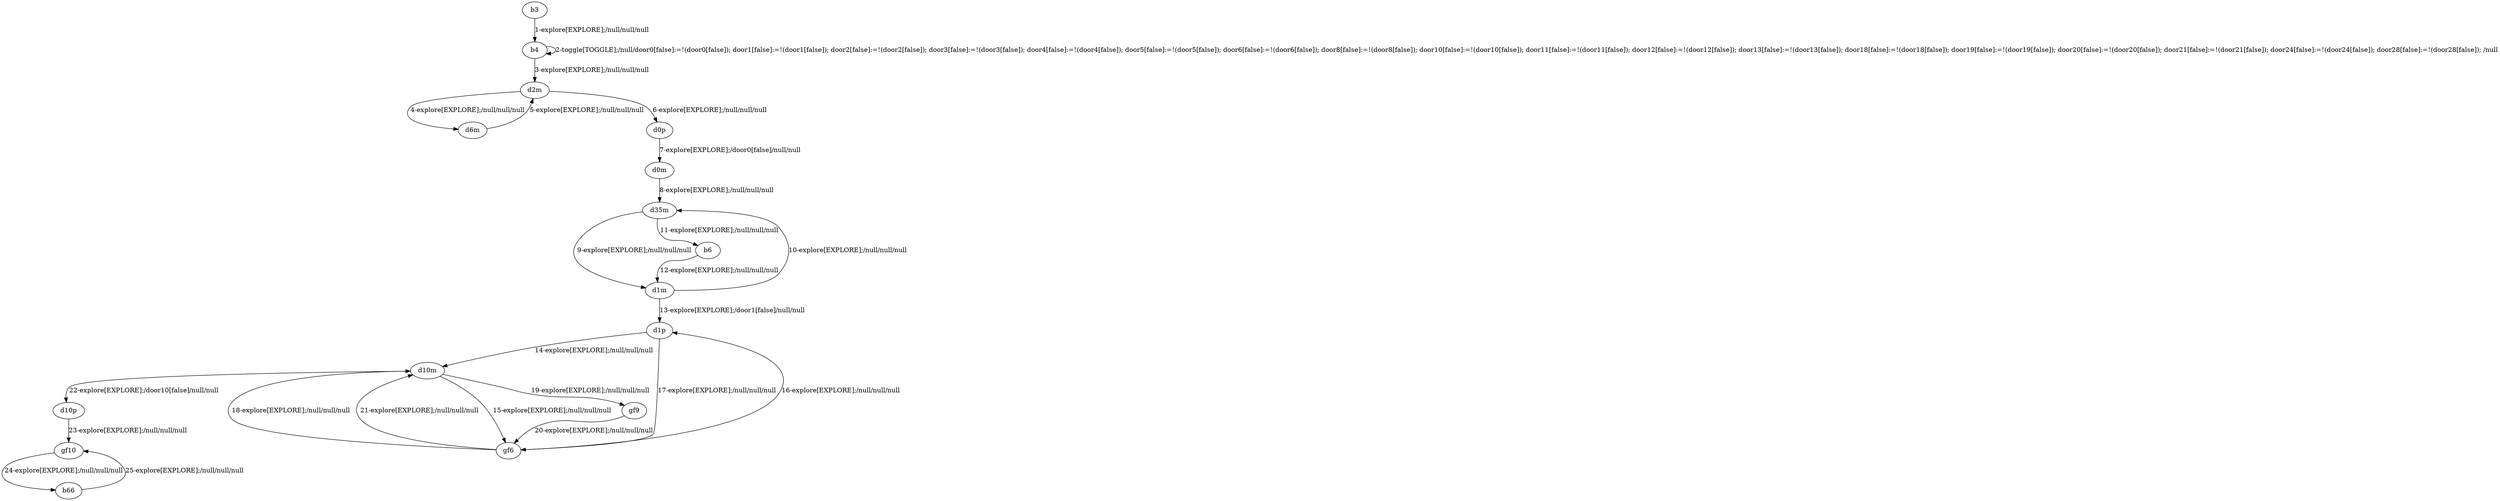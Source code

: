 # Total number of goals covered by this test: 1
# b66 --> gf10

digraph g {
"b3" -> "b4" [label = "1-explore[EXPLORE];/null/null/null"];
"b4" -> "b4" [label = "2-toggle[TOGGLE];/null/door0[false]:=!(door0[false]); door1[false]:=!(door1[false]); door2[false]:=!(door2[false]); door3[false]:=!(door3[false]); door4[false]:=!(door4[false]); door5[false]:=!(door5[false]); door6[false]:=!(door6[false]); door8[false]:=!(door8[false]); door10[false]:=!(door10[false]); door11[false]:=!(door11[false]); door12[false]:=!(door12[false]); door13[false]:=!(door13[false]); door18[false]:=!(door18[false]); door19[false]:=!(door19[false]); door20[false]:=!(door20[false]); door21[false]:=!(door21[false]); door24[false]:=!(door24[false]); door28[false]:=!(door28[false]); /null"];
"b4" -> "d2m" [label = "3-explore[EXPLORE];/null/null/null"];
"d2m" -> "d6m" [label = "4-explore[EXPLORE];/null/null/null"];
"d6m" -> "d2m" [label = "5-explore[EXPLORE];/null/null/null"];
"d2m" -> "d0p" [label = "6-explore[EXPLORE];/null/null/null"];
"d0p" -> "d0m" [label = "7-explore[EXPLORE];/door0[false]/null/null"];
"d0m" -> "d35m" [label = "8-explore[EXPLORE];/null/null/null"];
"d35m" -> "d1m" [label = "9-explore[EXPLORE];/null/null/null"];
"d1m" -> "d35m" [label = "10-explore[EXPLORE];/null/null/null"];
"d35m" -> "b6" [label = "11-explore[EXPLORE];/null/null/null"];
"b6" -> "d1m" [label = "12-explore[EXPLORE];/null/null/null"];
"d1m" -> "d1p" [label = "13-explore[EXPLORE];/door1[false]/null/null"];
"d1p" -> "d10m" [label = "14-explore[EXPLORE];/null/null/null"];
"d10m" -> "gf6" [label = "15-explore[EXPLORE];/null/null/null"];
"gf6" -> "d1p" [label = "16-explore[EXPLORE];/null/null/null"];
"d1p" -> "gf6" [label = "17-explore[EXPLORE];/null/null/null"];
"gf6" -> "d10m" [label = "18-explore[EXPLORE];/null/null/null"];
"d10m" -> "gf9" [label = "19-explore[EXPLORE];/null/null/null"];
"gf9" -> "gf6" [label = "20-explore[EXPLORE];/null/null/null"];
"gf6" -> "d10m" [label = "21-explore[EXPLORE];/null/null/null"];
"d10m" -> "d10p" [label = "22-explore[EXPLORE];/door10[false]/null/null"];
"d10p" -> "gf10" [label = "23-explore[EXPLORE];/null/null/null"];
"gf10" -> "b66" [label = "24-explore[EXPLORE];/null/null/null"];
"b66" -> "gf10" [label = "25-explore[EXPLORE];/null/null/null"];
}